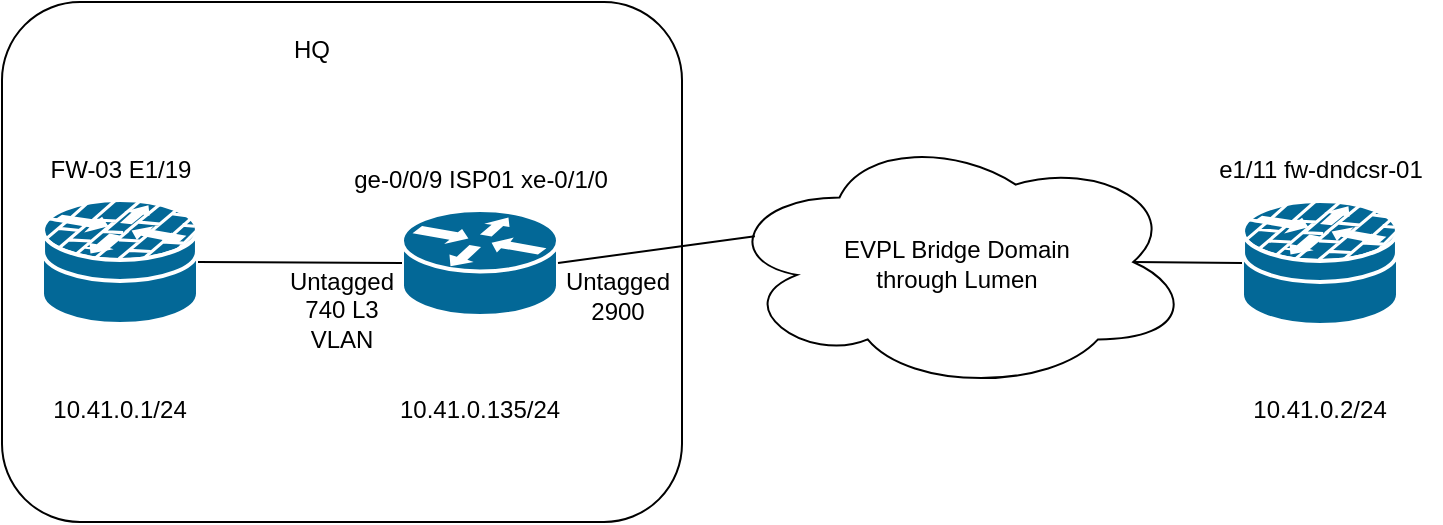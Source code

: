 <mxfile version="26.0.16">
  <diagram name="Page-1" id="l91_Vy1gVw_VTF-zPft9">
    <mxGraphModel dx="1434" dy="746" grid="1" gridSize="10" guides="1" tooltips="1" connect="1" arrows="1" fold="1" page="1" pageScale="1" pageWidth="850" pageHeight="1100" math="0" shadow="0">
      <root>
        <mxCell id="0" />
        <mxCell id="1" parent="0" />
        <mxCell id="g5NdXm-YukqIAm9obao0-12" value="" style="ellipse;shape=cloud;whiteSpace=wrap;html=1;" vertex="1" parent="1">
          <mxGeometry x="380" y="276.5" width="235" height="129" as="geometry" />
        </mxCell>
        <mxCell id="g5NdXm-YukqIAm9obao0-8" value="" style="rounded=1;whiteSpace=wrap;html=1;" vertex="1" parent="1">
          <mxGeometry x="20" y="211" width="340" height="260" as="geometry" />
        </mxCell>
        <mxCell id="g5NdXm-YukqIAm9obao0-1" value="" style="shape=mxgraph.cisco.security.router_firewall;sketch=0;html=1;pointerEvents=1;dashed=0;fillColor=#036897;strokeColor=#ffffff;strokeWidth=2;verticalLabelPosition=bottom;verticalAlign=top;align=center;outlineConnect=0;" vertex="1" parent="1">
          <mxGeometry x="40" y="310" width="78" height="62" as="geometry" />
        </mxCell>
        <mxCell id="g5NdXm-YukqIAm9obao0-2" value="EVPL Bridge Domain through Lumen" style="text;html=1;align=center;verticalAlign=middle;whiteSpace=wrap;rounded=0;" vertex="1" parent="1">
          <mxGeometry x="431.25" y="315" width="132.5" height="54" as="geometry" />
        </mxCell>
        <mxCell id="g5NdXm-YukqIAm9obao0-3" value="" style="shape=mxgraph.cisco.security.router_firewall;sketch=0;html=1;pointerEvents=1;dashed=0;fillColor=#036897;strokeColor=#ffffff;strokeWidth=2;verticalLabelPosition=bottom;verticalAlign=top;align=center;outlineConnect=0;" vertex="1" parent="1">
          <mxGeometry x="640" y="310.5" width="78" height="62" as="geometry" />
        </mxCell>
        <mxCell id="g5NdXm-YukqIAm9obao0-4" value="" style="shape=mxgraph.cisco.routers.router;sketch=0;html=1;pointerEvents=1;dashed=0;fillColor=#036897;strokeColor=#ffffff;strokeWidth=2;verticalLabelPosition=bottom;verticalAlign=top;align=center;outlineConnect=0;" vertex="1" parent="1">
          <mxGeometry x="220" y="315" width="78" height="53" as="geometry" />
        </mxCell>
        <mxCell id="g5NdXm-YukqIAm9obao0-5" value="" style="endArrow=none;html=1;rounded=0;entryX=0;entryY=0.5;entryDx=0;entryDy=0;entryPerimeter=0;exitX=0.875;exitY=0.5;exitDx=0;exitDy=0;exitPerimeter=0;" edge="1" parent="1" source="g5NdXm-YukqIAm9obao0-12" target="g5NdXm-YukqIAm9obao0-3">
          <mxGeometry width="50" height="50" relative="1" as="geometry">
            <mxPoint x="400" y="410" as="sourcePoint" />
            <mxPoint x="450" y="360" as="targetPoint" />
          </mxGeometry>
        </mxCell>
        <mxCell id="g5NdXm-YukqIAm9obao0-6" value="" style="endArrow=none;html=1;rounded=0;exitX=1;exitY=0.5;exitDx=0;exitDy=0;exitPerimeter=0;entryX=0;entryY=0.5;entryDx=0;entryDy=0;entryPerimeter=0;" edge="1" parent="1" source="g5NdXm-YukqIAm9obao0-1" target="g5NdXm-YukqIAm9obao0-4">
          <mxGeometry width="50" height="50" relative="1" as="geometry">
            <mxPoint x="400" y="410" as="sourcePoint" />
            <mxPoint x="450" y="360" as="targetPoint" />
          </mxGeometry>
        </mxCell>
        <mxCell id="g5NdXm-YukqIAm9obao0-7" value="FW-03 E1/19" style="text;html=1;align=center;verticalAlign=middle;whiteSpace=wrap;rounded=0;" vertex="1" parent="1">
          <mxGeometry x="23.5" y="280" width="111" height="30" as="geometry" />
        </mxCell>
        <mxCell id="g5NdXm-YukqIAm9obao0-9" value="HQ" style="text;html=1;align=center;verticalAlign=middle;whiteSpace=wrap;rounded=0;" vertex="1" parent="1">
          <mxGeometry x="145" y="220" width="60" height="30" as="geometry" />
        </mxCell>
        <mxCell id="g5NdXm-YukqIAm9obao0-10" value="ge-0/0/9 ISP01 xe-0/1/0" style="text;html=1;align=center;verticalAlign=middle;whiteSpace=wrap;rounded=0;" vertex="1" parent="1">
          <mxGeometry x="184.5" y="285" width="149" height="30" as="geometry" />
        </mxCell>
        <mxCell id="g5NdXm-YukqIAm9obao0-11" value="e1/11 fw-dndcsr-01" style="text;html=1;align=center;verticalAlign=middle;whiteSpace=wrap;rounded=0;" vertex="1" parent="1">
          <mxGeometry x="618.5" y="280" width="121" height="30" as="geometry" />
        </mxCell>
        <mxCell id="g5NdXm-YukqIAm9obao0-14" value="" style="endArrow=none;html=1;rounded=0;entryX=0.07;entryY=0.4;entryDx=0;entryDy=0;entryPerimeter=0;exitX=1;exitY=0.5;exitDx=0;exitDy=0;exitPerimeter=0;" edge="1" parent="1" source="g5NdXm-YukqIAm9obao0-4" target="g5NdXm-YukqIAm9obao0-12">
          <mxGeometry width="50" height="50" relative="1" as="geometry">
            <mxPoint x="298" y="342" as="sourcePoint" />
            <mxPoint x="640" y="342" as="targetPoint" />
          </mxGeometry>
        </mxCell>
        <mxCell id="g5NdXm-YukqIAm9obao0-15" value="10.41.0.1/24" style="text;html=1;align=center;verticalAlign=middle;whiteSpace=wrap;rounded=0;" vertex="1" parent="1">
          <mxGeometry x="49" y="400" width="60" height="30" as="geometry" />
        </mxCell>
        <mxCell id="g5NdXm-YukqIAm9obao0-16" value="10.41.0.135/24" style="text;html=1;align=center;verticalAlign=middle;whiteSpace=wrap;rounded=0;" vertex="1" parent="1">
          <mxGeometry x="229" y="400" width="60" height="30" as="geometry" />
        </mxCell>
        <mxCell id="g5NdXm-YukqIAm9obao0-17" value="10.41.0.2/24" style="text;html=1;align=center;verticalAlign=middle;whiteSpace=wrap;rounded=0;" vertex="1" parent="1">
          <mxGeometry x="649" y="400" width="60" height="30" as="geometry" />
        </mxCell>
        <mxCell id="g5NdXm-YukqIAm9obao0-18" value="Untagged 740 L3 VLAN" style="text;html=1;align=center;verticalAlign=middle;whiteSpace=wrap;rounded=0;" vertex="1" parent="1">
          <mxGeometry x="160" y="350" width="60" height="30" as="geometry" />
        </mxCell>
        <mxCell id="g5NdXm-YukqIAm9obao0-19" value="Untagged 2900" style="text;html=1;align=center;verticalAlign=middle;whiteSpace=wrap;rounded=0;" vertex="1" parent="1">
          <mxGeometry x="298" y="342.5" width="60" height="30" as="geometry" />
        </mxCell>
      </root>
    </mxGraphModel>
  </diagram>
</mxfile>
